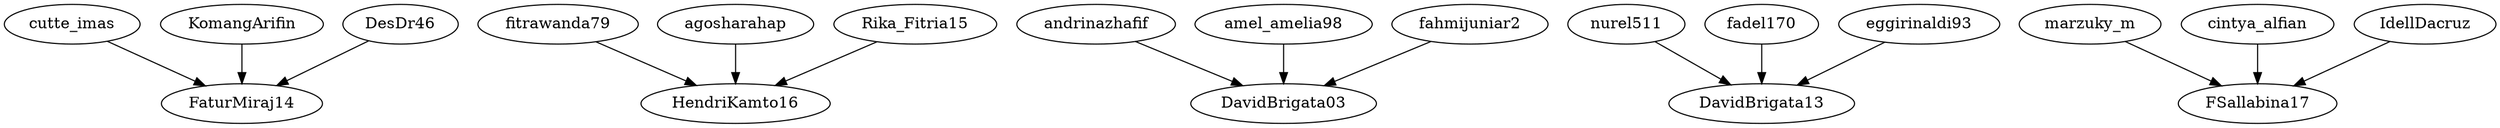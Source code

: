 strict digraph {
"cutte_imas" -> "FaturMiraj14"
"fitrawanda79" -> "HendriKamto16"
"andrinazhafif" -> "DavidBrigata03"
"nurel511" -> "DavidBrigata13"
"KomangArifin" -> "FaturMiraj14"
"agosharahap" -> "HendriKamto16"
"DesDr46" -> "FaturMiraj14"
"amel_amelia98" -> "DavidBrigata03"
"fahmijuniar2" -> "DavidBrigata03"
"Rika_Fitria15" -> "HendriKamto16"
"fadel170" -> "DavidBrigata13"
"marzuky_m" -> "FSallabina17"
"eggirinaldi93" -> "DavidBrigata13"
"cintya_alfian" -> "FSallabina17"
"IdellDacruz" -> "FSallabina17"
}